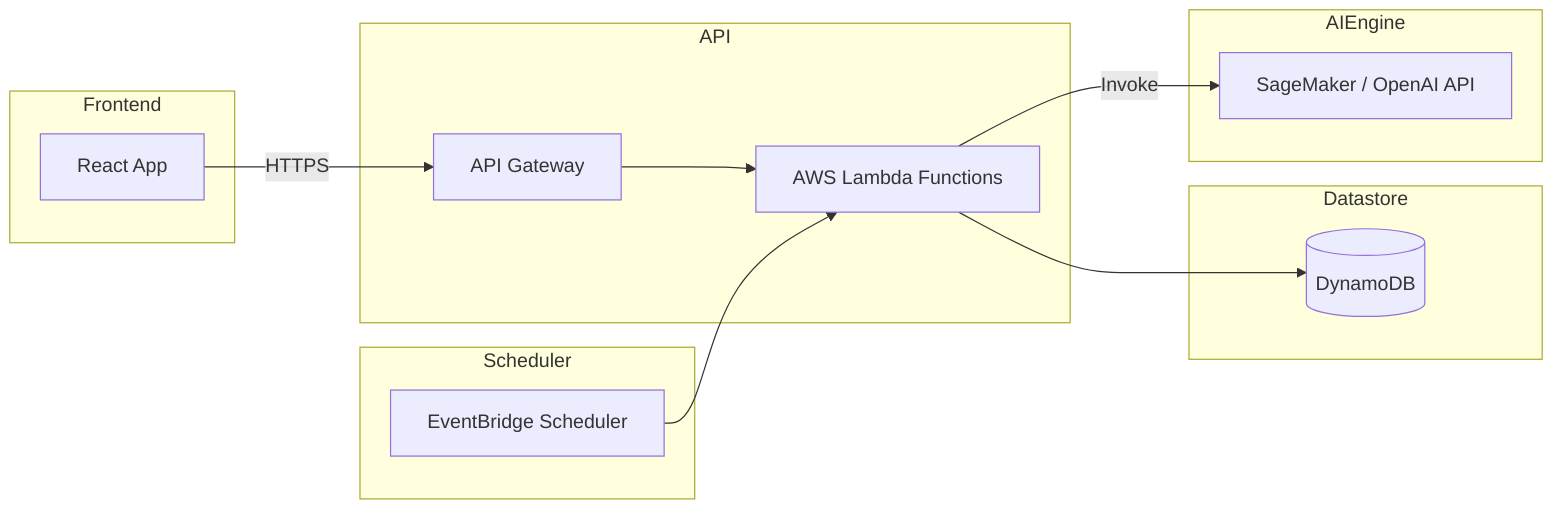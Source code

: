 flowchart LR
  subgraph Frontend
    A[React App] 
  end

  subgraph API
    B[API Gateway]
    C[AWS Lambda Functions]
  end

  subgraph Datastore
    D[(DynamoDB)]
  end

  subgraph AIEngine
    E[SageMaker / OpenAI API]
  end

  subgraph Scheduler
    F[EventBridge Scheduler]
  end

  A -->|HTTPS| B
  B --> C
  C --> D
  C -->|Invoke| E
  F --> C

  click D "https://aws.amazon.com/dynamodb/" "DynamoDB"
  click E "https://aws.amazon.com/sagemaker/" "AI Model Endpoint"